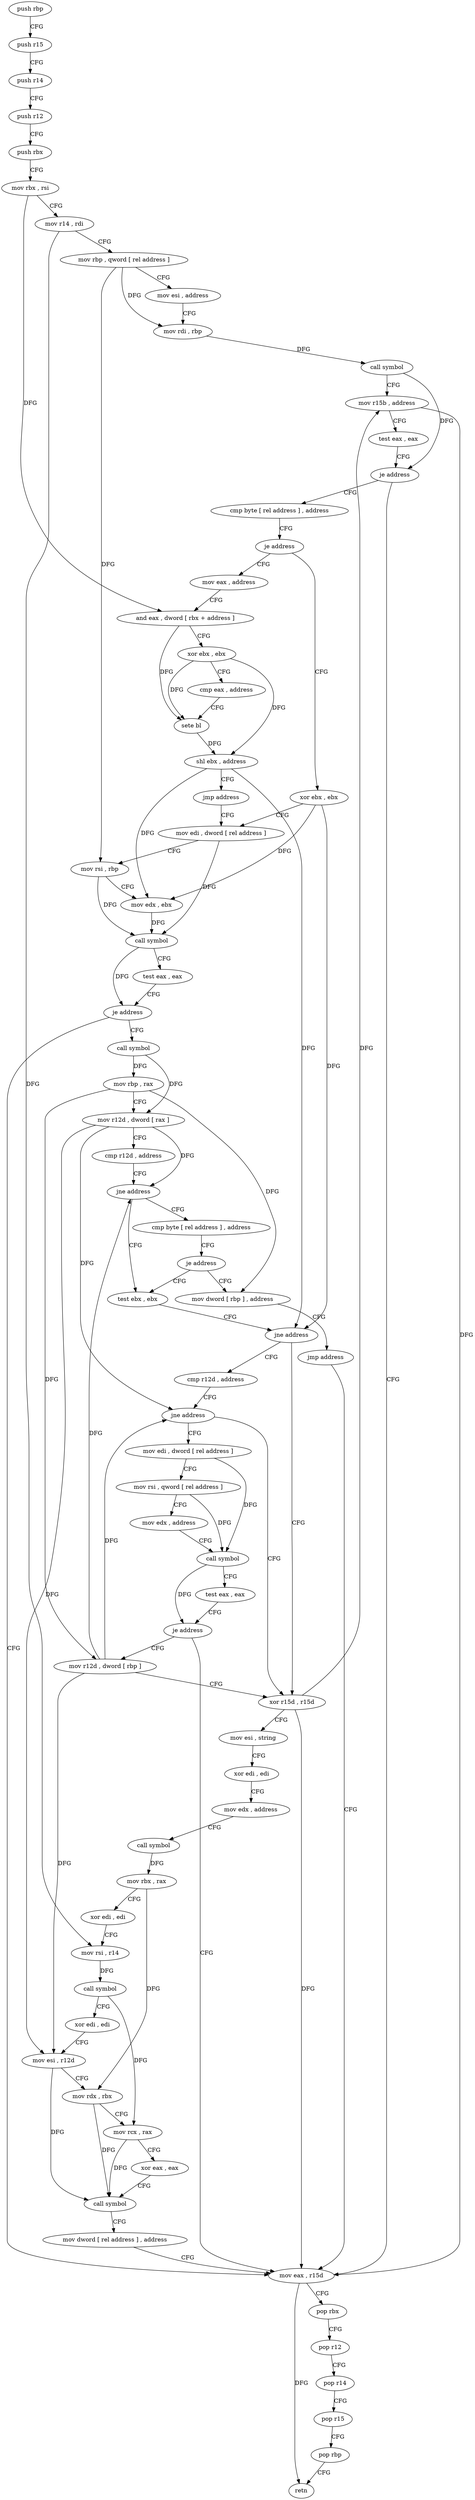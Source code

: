 digraph "func" {
"4211600" [label = "push rbp" ]
"4211601" [label = "push r15" ]
"4211603" [label = "push r14" ]
"4211605" [label = "push r12" ]
"4211607" [label = "push rbx" ]
"4211608" [label = "mov rbx , rsi" ]
"4211611" [label = "mov r14 , rdi" ]
"4211614" [label = "mov rbp , qword [ rel address ]" ]
"4211621" [label = "mov esi , address" ]
"4211626" [label = "mov rdi , rbp" ]
"4211629" [label = "call symbol" ]
"4211634" [label = "mov r15b , address" ]
"4211637" [label = "test eax , eax" ]
"4211639" [label = "je address" ]
"4211840" [label = "mov eax , r15d" ]
"4211645" [label = "cmp byte [ rel address ] , address" ]
"4211843" [label = "pop rbx" ]
"4211844" [label = "pop r12" ]
"4211846" [label = "pop r14" ]
"4211848" [label = "pop r15" ]
"4211850" [label = "pop rbp" ]
"4211851" [label = "retn" ]
"4211652" [label = "je address" ]
"4211677" [label = "xor ebx , ebx" ]
"4211654" [label = "mov eax , address" ]
"4211679" [label = "mov edi , dword [ rel address ]" ]
"4211659" [label = "and eax , dword [ rbx + address ]" ]
"4211662" [label = "xor ebx , ebx" ]
"4211664" [label = "cmp eax , address" ]
"4211669" [label = "sete bl" ]
"4211672" [label = "shl ebx , address" ]
"4211675" [label = "jmp address" ]
"4211703" [label = "call symbol" ]
"4211708" [label = "mov rbp , rax" ]
"4211711" [label = "mov r12d , dword [ rax ]" ]
"4211714" [label = "cmp r12d , address" ]
"4211718" [label = "jne address" ]
"4211738" [label = "test ebx , ebx" ]
"4211720" [label = "cmp byte [ rel address ] , address" ]
"4211685" [label = "mov rsi , rbp" ]
"4211688" [label = "mov edx , ebx" ]
"4211690" [label = "call symbol" ]
"4211695" [label = "test eax , eax" ]
"4211697" [label = "je address" ]
"4211740" [label = "jne address" ]
"4211779" [label = "xor r15d , r15d" ]
"4211742" [label = "cmp r12d , address" ]
"4211727" [label = "je address" ]
"4211729" [label = "mov dword [ rbp ] , address" ]
"4211782" [label = "mov esi , string" ]
"4211787" [label = "xor edi , edi" ]
"4211789" [label = "mov edx , address" ]
"4211794" [label = "call symbol" ]
"4211799" [label = "mov rbx , rax" ]
"4211802" [label = "xor edi , edi" ]
"4211804" [label = "mov rsi , r14" ]
"4211807" [label = "call symbol" ]
"4211812" [label = "xor edi , edi" ]
"4211814" [label = "mov esi , r12d" ]
"4211817" [label = "mov rdx , rbx" ]
"4211820" [label = "mov rcx , rax" ]
"4211823" [label = "xor eax , eax" ]
"4211825" [label = "call symbol" ]
"4211830" [label = "mov dword [ rel address ] , address" ]
"4211746" [label = "jne address" ]
"4211748" [label = "mov edi , dword [ rel address ]" ]
"4211736" [label = "jmp address" ]
"4211754" [label = "mov rsi , qword [ rel address ]" ]
"4211761" [label = "mov edx , address" ]
"4211766" [label = "call symbol" ]
"4211771" [label = "test eax , eax" ]
"4211773" [label = "je address" ]
"4211775" [label = "mov r12d , dword [ rbp ]" ]
"4211600" -> "4211601" [ label = "CFG" ]
"4211601" -> "4211603" [ label = "CFG" ]
"4211603" -> "4211605" [ label = "CFG" ]
"4211605" -> "4211607" [ label = "CFG" ]
"4211607" -> "4211608" [ label = "CFG" ]
"4211608" -> "4211611" [ label = "CFG" ]
"4211608" -> "4211659" [ label = "DFG" ]
"4211611" -> "4211614" [ label = "CFG" ]
"4211611" -> "4211804" [ label = "DFG" ]
"4211614" -> "4211621" [ label = "CFG" ]
"4211614" -> "4211626" [ label = "DFG" ]
"4211614" -> "4211685" [ label = "DFG" ]
"4211621" -> "4211626" [ label = "CFG" ]
"4211626" -> "4211629" [ label = "DFG" ]
"4211629" -> "4211634" [ label = "CFG" ]
"4211629" -> "4211639" [ label = "DFG" ]
"4211634" -> "4211637" [ label = "CFG" ]
"4211634" -> "4211840" [ label = "DFG" ]
"4211637" -> "4211639" [ label = "CFG" ]
"4211639" -> "4211840" [ label = "CFG" ]
"4211639" -> "4211645" [ label = "CFG" ]
"4211840" -> "4211843" [ label = "CFG" ]
"4211840" -> "4211851" [ label = "DFG" ]
"4211645" -> "4211652" [ label = "CFG" ]
"4211843" -> "4211844" [ label = "CFG" ]
"4211844" -> "4211846" [ label = "CFG" ]
"4211846" -> "4211848" [ label = "CFG" ]
"4211848" -> "4211850" [ label = "CFG" ]
"4211850" -> "4211851" [ label = "CFG" ]
"4211652" -> "4211677" [ label = "CFG" ]
"4211652" -> "4211654" [ label = "CFG" ]
"4211677" -> "4211679" [ label = "CFG" ]
"4211677" -> "4211688" [ label = "DFG" ]
"4211677" -> "4211740" [ label = "DFG" ]
"4211654" -> "4211659" [ label = "CFG" ]
"4211679" -> "4211685" [ label = "CFG" ]
"4211679" -> "4211690" [ label = "DFG" ]
"4211659" -> "4211662" [ label = "CFG" ]
"4211659" -> "4211669" [ label = "DFG" ]
"4211662" -> "4211664" [ label = "CFG" ]
"4211662" -> "4211669" [ label = "DFG" ]
"4211662" -> "4211672" [ label = "DFG" ]
"4211664" -> "4211669" [ label = "CFG" ]
"4211669" -> "4211672" [ label = "DFG" ]
"4211672" -> "4211675" [ label = "CFG" ]
"4211672" -> "4211688" [ label = "DFG" ]
"4211672" -> "4211740" [ label = "DFG" ]
"4211675" -> "4211679" [ label = "CFG" ]
"4211703" -> "4211708" [ label = "DFG" ]
"4211703" -> "4211711" [ label = "DFG" ]
"4211708" -> "4211711" [ label = "CFG" ]
"4211708" -> "4211729" [ label = "DFG" ]
"4211708" -> "4211775" [ label = "DFG" ]
"4211711" -> "4211714" [ label = "CFG" ]
"4211711" -> "4211718" [ label = "DFG" ]
"4211711" -> "4211814" [ label = "DFG" ]
"4211711" -> "4211746" [ label = "DFG" ]
"4211714" -> "4211718" [ label = "CFG" ]
"4211718" -> "4211738" [ label = "CFG" ]
"4211718" -> "4211720" [ label = "CFG" ]
"4211738" -> "4211740" [ label = "CFG" ]
"4211720" -> "4211727" [ label = "CFG" ]
"4211685" -> "4211688" [ label = "CFG" ]
"4211685" -> "4211690" [ label = "DFG" ]
"4211688" -> "4211690" [ label = "DFG" ]
"4211690" -> "4211695" [ label = "CFG" ]
"4211690" -> "4211697" [ label = "DFG" ]
"4211695" -> "4211697" [ label = "CFG" ]
"4211697" -> "4211840" [ label = "CFG" ]
"4211697" -> "4211703" [ label = "CFG" ]
"4211740" -> "4211779" [ label = "CFG" ]
"4211740" -> "4211742" [ label = "CFG" ]
"4211779" -> "4211782" [ label = "CFG" ]
"4211779" -> "4211634" [ label = "DFG" ]
"4211779" -> "4211840" [ label = "DFG" ]
"4211742" -> "4211746" [ label = "CFG" ]
"4211727" -> "4211738" [ label = "CFG" ]
"4211727" -> "4211729" [ label = "CFG" ]
"4211729" -> "4211736" [ label = "CFG" ]
"4211782" -> "4211787" [ label = "CFG" ]
"4211787" -> "4211789" [ label = "CFG" ]
"4211789" -> "4211794" [ label = "CFG" ]
"4211794" -> "4211799" [ label = "DFG" ]
"4211799" -> "4211802" [ label = "CFG" ]
"4211799" -> "4211817" [ label = "DFG" ]
"4211802" -> "4211804" [ label = "CFG" ]
"4211804" -> "4211807" [ label = "DFG" ]
"4211807" -> "4211812" [ label = "CFG" ]
"4211807" -> "4211820" [ label = "DFG" ]
"4211812" -> "4211814" [ label = "CFG" ]
"4211814" -> "4211817" [ label = "CFG" ]
"4211814" -> "4211825" [ label = "DFG" ]
"4211817" -> "4211820" [ label = "CFG" ]
"4211817" -> "4211825" [ label = "DFG" ]
"4211820" -> "4211823" [ label = "CFG" ]
"4211820" -> "4211825" [ label = "DFG" ]
"4211823" -> "4211825" [ label = "CFG" ]
"4211825" -> "4211830" [ label = "CFG" ]
"4211830" -> "4211840" [ label = "CFG" ]
"4211746" -> "4211779" [ label = "CFG" ]
"4211746" -> "4211748" [ label = "CFG" ]
"4211748" -> "4211754" [ label = "CFG" ]
"4211748" -> "4211766" [ label = "DFG" ]
"4211736" -> "4211840" [ label = "CFG" ]
"4211754" -> "4211761" [ label = "CFG" ]
"4211754" -> "4211766" [ label = "DFG" ]
"4211761" -> "4211766" [ label = "CFG" ]
"4211766" -> "4211771" [ label = "CFG" ]
"4211766" -> "4211773" [ label = "DFG" ]
"4211771" -> "4211773" [ label = "CFG" ]
"4211773" -> "4211840" [ label = "CFG" ]
"4211773" -> "4211775" [ label = "CFG" ]
"4211775" -> "4211779" [ label = "CFG" ]
"4211775" -> "4211718" [ label = "DFG" ]
"4211775" -> "4211814" [ label = "DFG" ]
"4211775" -> "4211746" [ label = "DFG" ]
}
